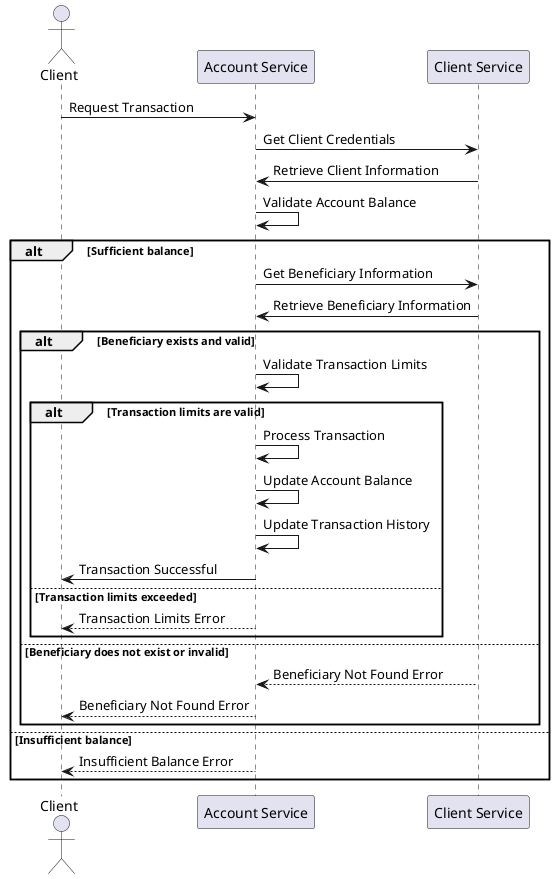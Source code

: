 @startuml
actor Client
participant "Account Service" as AccountService
participant "Client Service" as ClientService
Client -> AccountService: Request Transaction
AccountService -> ClientService: Get Client Credentials
ClientService -> AccountService: Retrieve Client Information
AccountService -> AccountService: Validate Account Balance
alt Sufficient balance
    AccountService -> ClientService: Get Beneficiary Information
    ClientService -> AccountService: Retrieve Beneficiary Information
    alt Beneficiary exists and valid
        AccountService -> AccountService: Validate Transaction Limits
        alt Transaction limits are valid
            AccountService -> AccountService: Process Transaction
            AccountService -> AccountService: Update Account Balance
            AccountService -> AccountService: Update Transaction History
            AccountService -> Client: Transaction Successful
        else Transaction limits exceeded
            AccountService --> Client : Transaction Limits Error
        end
    else Beneficiary does not exist or invalid
        ClientService --> AccountService: Beneficiary Not Found Error
        AccountService --> Client: Beneficiary Not Found Error
    end
else Insufficient balance
    AccountService --> Client: Insufficient Balance Error
end
@enduml
